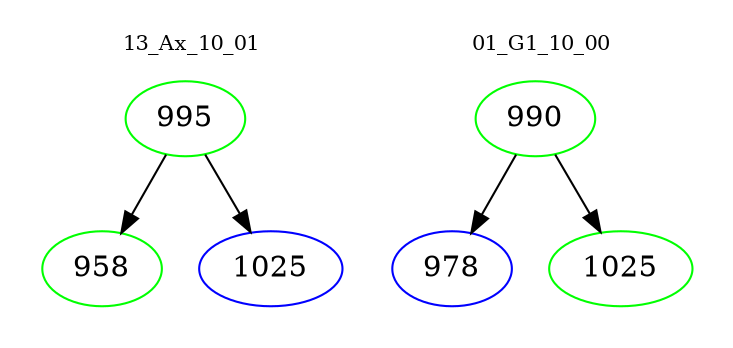 digraph{
subgraph cluster_0 {
color = white
label = "13_Ax_10_01";
fontsize=10;
T0_995 [label="995", color="green"]
T0_995 -> T0_958 [color="black"]
T0_958 [label="958", color="green"]
T0_995 -> T0_1025 [color="black"]
T0_1025 [label="1025", color="blue"]
}
subgraph cluster_1 {
color = white
label = "01_G1_10_00";
fontsize=10;
T1_990 [label="990", color="green"]
T1_990 -> T1_978 [color="black"]
T1_978 [label="978", color="blue"]
T1_990 -> T1_1025 [color="black"]
T1_1025 [label="1025", color="green"]
}
}
